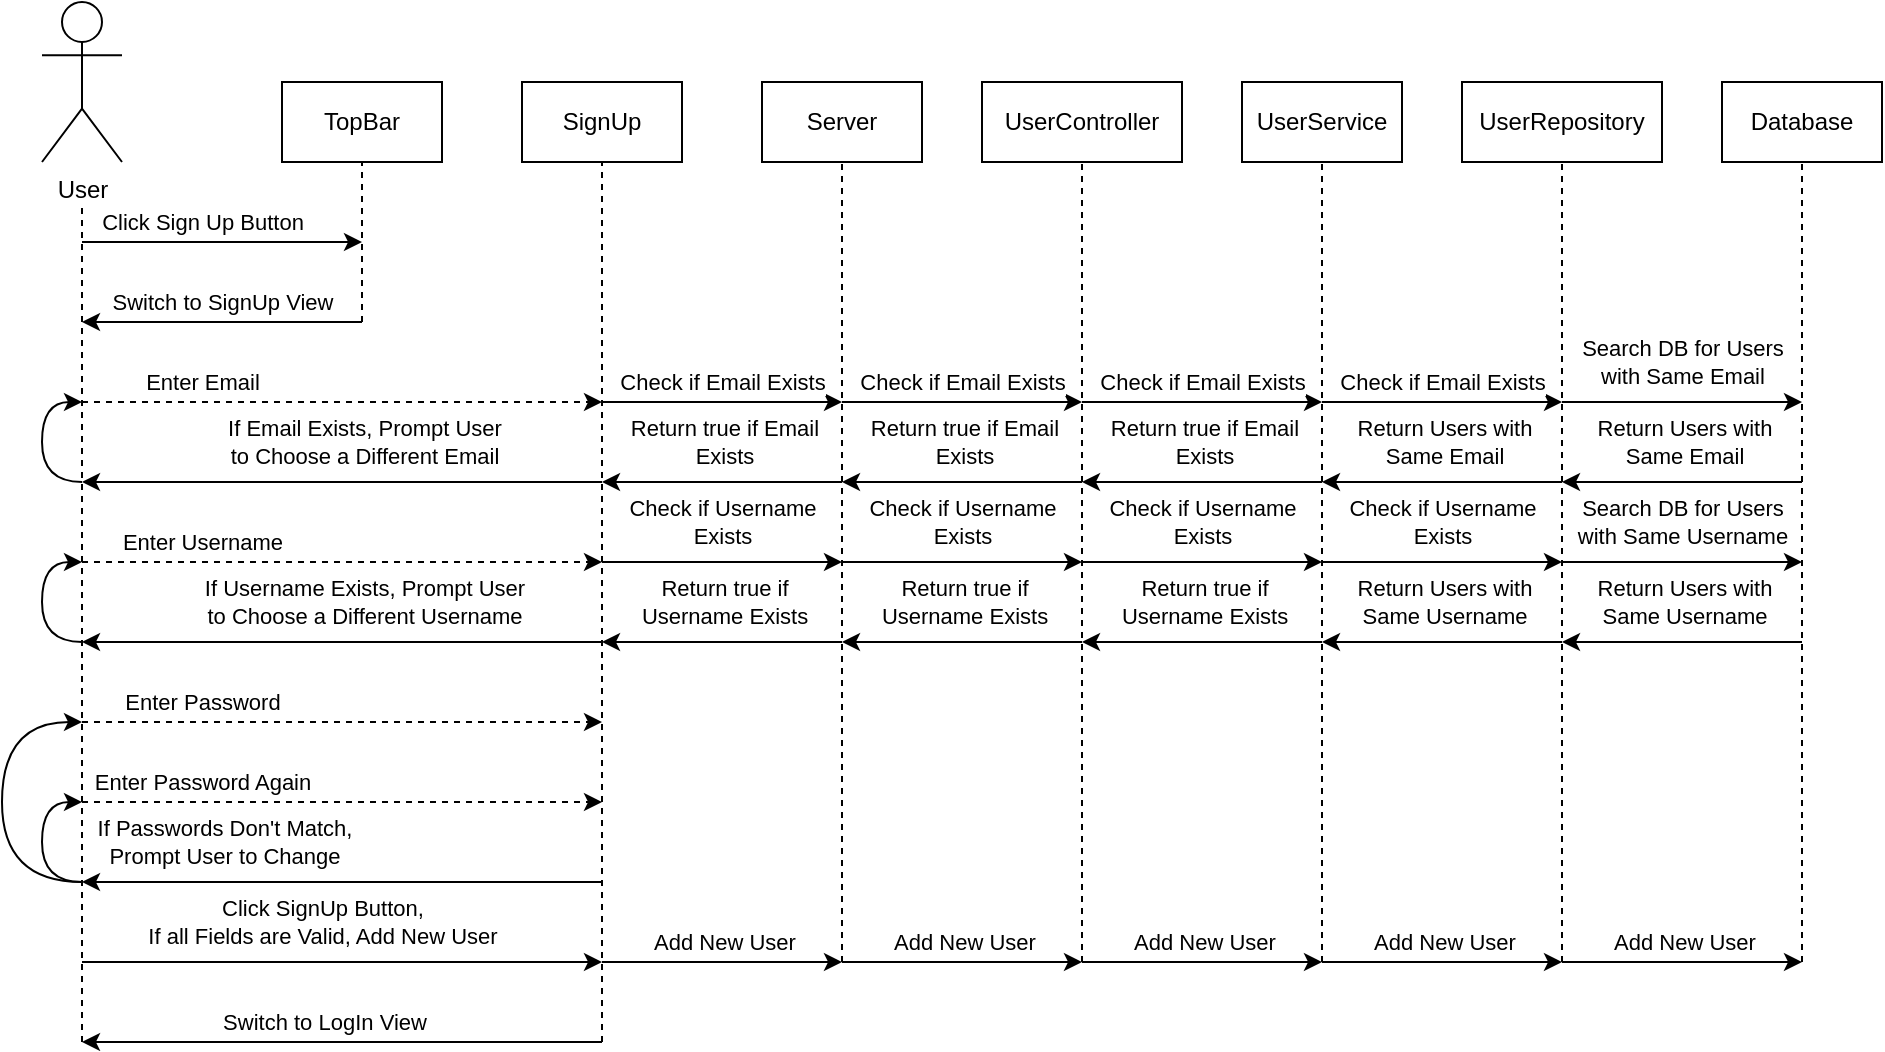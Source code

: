 <mxfile version="20.8.13" type="device"><diagram name="Page-1" id="fF6BA-7kE9bVP_53v4Rp"><mxGraphModel dx="2074" dy="1114" grid="1" gridSize="10" guides="1" tooltips="1" connect="1" arrows="1" fold="1" page="1" pageScale="1" pageWidth="850" pageHeight="1100" math="0" shadow="0"><root><mxCell id="0"/><mxCell id="1" parent="0"/><mxCell id="60L4huxCvJULjqsidnmE-1" value="User" style="shape=umlActor;verticalLabelPosition=bottom;verticalAlign=top;html=1;outlineConnect=0;" parent="1" vertex="1"><mxGeometry x="40" y="160" width="40" height="80" as="geometry"/></mxCell><mxCell id="60L4huxCvJULjqsidnmE-2" value="" style="endArrow=none;dashed=1;html=1;rounded=0;" parent="1" edge="1"><mxGeometry width="50" height="50" relative="1" as="geometry"><mxPoint x="60" y="680" as="sourcePoint"/><mxPoint x="60" y="260" as="targetPoint"/></mxGeometry></mxCell><mxCell id="60L4huxCvJULjqsidnmE-3" value="TopBar" style="rounded=0;whiteSpace=wrap;html=1;" parent="1" vertex="1"><mxGeometry x="160" y="200" width="80" height="40" as="geometry"/></mxCell><mxCell id="60L4huxCvJULjqsidnmE-4" value="" style="endArrow=none;dashed=1;html=1;rounded=0;entryX=0.5;entryY=1;entryDx=0;entryDy=0;" parent="1" target="60L4huxCvJULjqsidnmE-3" edge="1"><mxGeometry width="50" height="50" relative="1" as="geometry"><mxPoint x="200" y="320" as="sourcePoint"/><mxPoint x="270" y="330" as="targetPoint"/></mxGeometry></mxCell><mxCell id="60L4huxCvJULjqsidnmE-5" value="" style="endArrow=classic;html=1;rounded=0;" parent="1" edge="1"><mxGeometry width="50" height="50" relative="1" as="geometry"><mxPoint x="60" y="280" as="sourcePoint"/><mxPoint x="200" y="280" as="targetPoint"/></mxGeometry></mxCell><mxCell id="60L4huxCvJULjqsidnmE-6" value="Click Sign Up Button" style="edgeLabel;html=1;align=center;verticalAlign=middle;resizable=0;points=[];" parent="60L4huxCvJULjqsidnmE-5" vertex="1" connectable="0"><mxGeometry x="-0.157" y="0.15" relative="1" as="geometry"><mxPoint x="1" y="-10" as="offset"/></mxGeometry></mxCell><mxCell id="60L4huxCvJULjqsidnmE-7" value="SignUp" style="rounded=0;whiteSpace=wrap;html=1;" parent="1" vertex="1"><mxGeometry x="280" y="200" width="80" height="40" as="geometry"/></mxCell><mxCell id="60L4huxCvJULjqsidnmE-9" value="" style="endArrow=none;dashed=1;html=1;rounded=0;entryX=0.5;entryY=1;entryDx=0;entryDy=0;" parent="1" target="60L4huxCvJULjqsidnmE-7" edge="1"><mxGeometry width="50" height="50" relative="1" as="geometry"><mxPoint x="320" y="680" as="sourcePoint"/><mxPoint x="360" y="310" as="targetPoint"/></mxGeometry></mxCell><mxCell id="60L4huxCvJULjqsidnmE-10" value="" style="endArrow=classic;html=1;rounded=0;dashed=1;" parent="1" edge="1"><mxGeometry width="50" height="50" relative="1" as="geometry"><mxPoint x="60" y="360" as="sourcePoint"/><mxPoint x="320" y="360" as="targetPoint"/></mxGeometry></mxCell><mxCell id="60L4huxCvJULjqsidnmE-12" value="Enter Email" style="edgeLabel;html=1;align=center;verticalAlign=middle;resizable=0;points=[];" parent="60L4huxCvJULjqsidnmE-10" vertex="1" connectable="0"><mxGeometry x="0.167" y="-1" relative="1" as="geometry"><mxPoint x="-92" y="-11" as="offset"/></mxGeometry></mxCell><mxCell id="60L4huxCvJULjqsidnmE-15" value="Server" style="rounded=0;whiteSpace=wrap;html=1;" parent="1" vertex="1"><mxGeometry x="400" y="200" width="80" height="40" as="geometry"/></mxCell><mxCell id="60L4huxCvJULjqsidnmE-16" value="" style="endArrow=classic;html=1;rounded=0;" parent="1" edge="1"><mxGeometry width="50" height="50" relative="1" as="geometry"><mxPoint x="320" y="360" as="sourcePoint"/><mxPoint x="440" y="360" as="targetPoint"/></mxGeometry></mxCell><mxCell id="60L4huxCvJULjqsidnmE-18" value="Check if Email Exists" style="edgeLabel;html=1;align=center;verticalAlign=middle;resizable=0;points=[];" parent="60L4huxCvJULjqsidnmE-16" vertex="1" connectable="0"><mxGeometry x="-0.283" y="2" relative="1" as="geometry"><mxPoint x="17" y="-8" as="offset"/></mxGeometry></mxCell><mxCell id="60L4huxCvJULjqsidnmE-17" value="" style="endArrow=none;dashed=1;html=1;rounded=0;entryX=0.5;entryY=1;entryDx=0;entryDy=0;" parent="1" target="60L4huxCvJULjqsidnmE-15" edge="1"><mxGeometry width="50" height="50" relative="1" as="geometry"><mxPoint x="440" y="640" as="sourcePoint"/><mxPoint x="470" y="320" as="targetPoint"/></mxGeometry></mxCell><mxCell id="60L4huxCvJULjqsidnmE-19" value="UserController" style="rounded=0;whiteSpace=wrap;html=1;" parent="1" vertex="1"><mxGeometry x="510" y="200" width="100" height="40" as="geometry"/></mxCell><mxCell id="60L4huxCvJULjqsidnmE-20" value="UserService" style="rounded=0;whiteSpace=wrap;html=1;" parent="1" vertex="1"><mxGeometry x="640" y="200" width="80" height="40" as="geometry"/></mxCell><mxCell id="60L4huxCvJULjqsidnmE-21" value="UserRepository" style="rounded=0;whiteSpace=wrap;html=1;" parent="1" vertex="1"><mxGeometry x="750" y="200" width="100" height="40" as="geometry"/></mxCell><mxCell id="60L4huxCvJULjqsidnmE-22" value="Database" style="rounded=0;whiteSpace=wrap;html=1;" parent="1" vertex="1"><mxGeometry x="880" y="200" width="80" height="40" as="geometry"/></mxCell><mxCell id="60L4huxCvJULjqsidnmE-24" value="" style="endArrow=none;dashed=1;html=1;rounded=0;" parent="1" edge="1"><mxGeometry width="50" height="50" relative="1" as="geometry"><mxPoint x="560" y="640" as="sourcePoint"/><mxPoint x="560" y="240" as="targetPoint"/></mxGeometry></mxCell><mxCell id="60L4huxCvJULjqsidnmE-25" value="" style="endArrow=none;dashed=1;html=1;rounded=0;" parent="1" edge="1"><mxGeometry width="50" height="50" relative="1" as="geometry"><mxPoint x="680" y="640" as="sourcePoint"/><mxPoint x="680" y="240" as="targetPoint"/></mxGeometry></mxCell><mxCell id="60L4huxCvJULjqsidnmE-26" value="" style="endArrow=none;dashed=1;html=1;rounded=0;" parent="1" edge="1"><mxGeometry width="50" height="50" relative="1" as="geometry"><mxPoint x="800" y="640" as="sourcePoint"/><mxPoint x="800" y="240" as="targetPoint"/></mxGeometry></mxCell><mxCell id="60L4huxCvJULjqsidnmE-27" value="" style="endArrow=none;dashed=1;html=1;rounded=0;" parent="1" edge="1"><mxGeometry width="50" height="50" relative="1" as="geometry"><mxPoint x="920" y="640" as="sourcePoint"/><mxPoint x="920" y="240" as="targetPoint"/></mxGeometry></mxCell><mxCell id="60L4huxCvJULjqsidnmE-28" value="" style="endArrow=classic;html=1;rounded=0;" parent="1" edge="1"><mxGeometry width="50" height="50" relative="1" as="geometry"><mxPoint x="440" y="360" as="sourcePoint"/><mxPoint x="560" y="360" as="targetPoint"/></mxGeometry></mxCell><mxCell id="60L4huxCvJULjqsidnmE-29" value="Check if Email Exists" style="edgeLabel;html=1;align=center;verticalAlign=middle;resizable=0;points=[];" parent="60L4huxCvJULjqsidnmE-28" vertex="1" connectable="0"><mxGeometry x="-0.283" y="2" relative="1" as="geometry"><mxPoint x="17" y="-8" as="offset"/></mxGeometry></mxCell><mxCell id="60L4huxCvJULjqsidnmE-30" value="" style="endArrow=classic;html=1;rounded=0;" parent="1" edge="1"><mxGeometry width="50" height="50" relative="1" as="geometry"><mxPoint x="560" y="360" as="sourcePoint"/><mxPoint x="680" y="360" as="targetPoint"/></mxGeometry></mxCell><mxCell id="60L4huxCvJULjqsidnmE-31" value="Check if Email Exists" style="edgeLabel;html=1;align=center;verticalAlign=middle;resizable=0;points=[];" parent="60L4huxCvJULjqsidnmE-30" vertex="1" connectable="0"><mxGeometry x="-0.283" y="2" relative="1" as="geometry"><mxPoint x="17" y="-8" as="offset"/></mxGeometry></mxCell><mxCell id="60L4huxCvJULjqsidnmE-32" value="" style="endArrow=classic;html=1;rounded=0;" parent="1" edge="1"><mxGeometry width="50" height="50" relative="1" as="geometry"><mxPoint x="680" y="360" as="sourcePoint"/><mxPoint x="800" y="360" as="targetPoint"/></mxGeometry></mxCell><mxCell id="60L4huxCvJULjqsidnmE-33" value="Check if Email Exists" style="edgeLabel;html=1;align=center;verticalAlign=middle;resizable=0;points=[];" parent="60L4huxCvJULjqsidnmE-32" vertex="1" connectable="0"><mxGeometry x="-0.283" y="2" relative="1" as="geometry"><mxPoint x="17" y="-8" as="offset"/></mxGeometry></mxCell><mxCell id="60L4huxCvJULjqsidnmE-34" value="" style="endArrow=classic;html=1;rounded=0;" parent="1" edge="1"><mxGeometry width="50" height="50" relative="1" as="geometry"><mxPoint x="800" y="360" as="sourcePoint"/><mxPoint x="920" y="360" as="targetPoint"/></mxGeometry></mxCell><mxCell id="60L4huxCvJULjqsidnmE-35" value="&lt;div&gt;Search DB for Users &lt;br&gt;&lt;/div&gt;&lt;div&gt;with Same Email&lt;/div&gt;" style="edgeLabel;html=1;align=center;verticalAlign=middle;resizable=0;points=[];" parent="60L4huxCvJULjqsidnmE-34" vertex="1" connectable="0"><mxGeometry x="-0.283" y="2" relative="1" as="geometry"><mxPoint x="17" y="-18" as="offset"/></mxGeometry></mxCell><mxCell id="60L4huxCvJULjqsidnmE-36" value="" style="endArrow=classic;html=1;rounded=0;" parent="1" edge="1"><mxGeometry width="50" height="50" relative="1" as="geometry"><mxPoint x="920" y="400" as="sourcePoint"/><mxPoint x="800" y="400" as="targetPoint"/></mxGeometry></mxCell><mxCell id="60L4huxCvJULjqsidnmE-37" value="&lt;div&gt;Return Users with&lt;/div&gt;&lt;div&gt;Same Email&lt;br&gt;&lt;/div&gt;" style="edgeLabel;html=1;align=center;verticalAlign=middle;resizable=0;points=[];" parent="60L4huxCvJULjqsidnmE-36" vertex="1" connectable="0"><mxGeometry x="0.161" y="2" relative="1" as="geometry"><mxPoint x="10" y="-22" as="offset"/></mxGeometry></mxCell><mxCell id="60L4huxCvJULjqsidnmE-38" value="" style="endArrow=classic;html=1;rounded=0;" parent="1" edge="1"><mxGeometry width="50" height="50" relative="1" as="geometry"><mxPoint x="680" y="400" as="sourcePoint"/><mxPoint x="560" y="400" as="targetPoint"/></mxGeometry></mxCell><mxCell id="60L4huxCvJULjqsidnmE-40" value="&lt;div&gt;Return true if Email&lt;/div&gt;&lt;div&gt;Exists&lt;br&gt;&lt;/div&gt;" style="edgeLabel;html=1;align=center;verticalAlign=middle;resizable=0;points=[];" parent="60L4huxCvJULjqsidnmE-38" vertex="1" connectable="0"><mxGeometry x="-0.242" relative="1" as="geometry"><mxPoint x="-14" y="-20" as="offset"/></mxGeometry></mxCell><mxCell id="60L4huxCvJULjqsidnmE-41" value="" style="endArrow=classic;html=1;rounded=0;" parent="1" edge="1"><mxGeometry width="50" height="50" relative="1" as="geometry"><mxPoint x="800" y="400" as="sourcePoint"/><mxPoint x="680" y="400" as="targetPoint"/></mxGeometry></mxCell><mxCell id="60L4huxCvJULjqsidnmE-42" value="&lt;div&gt;Return Users with&lt;/div&gt;&lt;div&gt;Same Email&lt;br&gt;&lt;/div&gt;" style="edgeLabel;html=1;align=center;verticalAlign=middle;resizable=0;points=[];" parent="60L4huxCvJULjqsidnmE-41" vertex="1" connectable="0"><mxGeometry x="0.161" y="2" relative="1" as="geometry"><mxPoint x="10" y="-22" as="offset"/></mxGeometry></mxCell><mxCell id="60L4huxCvJULjqsidnmE-43" value="" style="endArrow=classic;html=1;rounded=0;" parent="1" edge="1"><mxGeometry width="50" height="50" relative="1" as="geometry"><mxPoint x="560" y="400" as="sourcePoint"/><mxPoint x="440" y="400" as="targetPoint"/></mxGeometry></mxCell><mxCell id="60L4huxCvJULjqsidnmE-44" value="&lt;div&gt;Return true if Email&lt;/div&gt;&lt;div&gt;Exists&lt;br&gt;&lt;/div&gt;" style="edgeLabel;html=1;align=center;verticalAlign=middle;resizable=0;points=[];" parent="60L4huxCvJULjqsidnmE-43" vertex="1" connectable="0"><mxGeometry x="-0.242" relative="1" as="geometry"><mxPoint x="-14" y="-20" as="offset"/></mxGeometry></mxCell><mxCell id="60L4huxCvJULjqsidnmE-45" value="" style="endArrow=classic;html=1;rounded=0;" parent="1" edge="1"><mxGeometry width="50" height="50" relative="1" as="geometry"><mxPoint x="440" y="400" as="sourcePoint"/><mxPoint x="320" y="400" as="targetPoint"/></mxGeometry></mxCell><mxCell id="60L4huxCvJULjqsidnmE-46" value="&lt;div&gt;Return true if Email&lt;/div&gt;&lt;div&gt;Exists&lt;br&gt;&lt;/div&gt;" style="edgeLabel;html=1;align=center;verticalAlign=middle;resizable=0;points=[];" parent="60L4huxCvJULjqsidnmE-45" vertex="1" connectable="0"><mxGeometry x="-0.242" relative="1" as="geometry"><mxPoint x="-14" y="-20" as="offset"/></mxGeometry></mxCell><mxCell id="60L4huxCvJULjqsidnmE-47" value="" style="endArrow=classic;html=1;rounded=0;dashed=1;" parent="1" edge="1"><mxGeometry width="50" height="50" relative="1" as="geometry"><mxPoint x="60" y="440" as="sourcePoint"/><mxPoint x="320" y="440" as="targetPoint"/></mxGeometry></mxCell><mxCell id="60L4huxCvJULjqsidnmE-48" value="Enter Username" style="edgeLabel;html=1;align=center;verticalAlign=middle;resizable=0;points=[];" parent="60L4huxCvJULjqsidnmE-47" vertex="1" connectable="0"><mxGeometry x="0.167" y="-1" relative="1" as="geometry"><mxPoint x="-92" y="-11" as="offset"/></mxGeometry></mxCell><mxCell id="60L4huxCvJULjqsidnmE-49" value="" style="endArrow=classic;html=1;rounded=0;" parent="1" edge="1"><mxGeometry width="50" height="50" relative="1" as="geometry"><mxPoint x="320" y="440" as="sourcePoint"/><mxPoint x="440" y="440" as="targetPoint"/></mxGeometry></mxCell><mxCell id="60L4huxCvJULjqsidnmE-50" value="&lt;div&gt;Check if Username &lt;br&gt;&lt;/div&gt;&lt;div&gt;Exists&lt;/div&gt;" style="edgeLabel;html=1;align=center;verticalAlign=middle;resizable=0;points=[];" parent="60L4huxCvJULjqsidnmE-49" vertex="1" connectable="0"><mxGeometry x="-0.283" y="2" relative="1" as="geometry"><mxPoint x="17" y="-18" as="offset"/></mxGeometry></mxCell><mxCell id="60L4huxCvJULjqsidnmE-57" value="" style="endArrow=classic;html=1;rounded=0;" parent="1" edge="1"><mxGeometry width="50" height="50" relative="1" as="geometry"><mxPoint x="800" y="440" as="sourcePoint"/><mxPoint x="920" y="440" as="targetPoint"/></mxGeometry></mxCell><mxCell id="60L4huxCvJULjqsidnmE-58" value="&lt;div&gt;Search DB for Users &lt;br&gt;&lt;/div&gt;&lt;div&gt;with Same Username&lt;br&gt;&lt;/div&gt;" style="edgeLabel;html=1;align=center;verticalAlign=middle;resizable=0;points=[];" parent="60L4huxCvJULjqsidnmE-57" vertex="1" connectable="0"><mxGeometry x="-0.283" y="2" relative="1" as="geometry"><mxPoint x="17" y="-18" as="offset"/></mxGeometry></mxCell><mxCell id="60L4huxCvJULjqsidnmE-59" value="" style="endArrow=classic;html=1;rounded=0;" parent="1" edge="1"><mxGeometry width="50" height="50" relative="1" as="geometry"><mxPoint x="440" y="440" as="sourcePoint"/><mxPoint x="560" y="440" as="targetPoint"/></mxGeometry></mxCell><mxCell id="60L4huxCvJULjqsidnmE-60" value="&lt;div&gt;Check if Username &lt;br&gt;&lt;/div&gt;&lt;div&gt;Exists&lt;/div&gt;" style="edgeLabel;html=1;align=center;verticalAlign=middle;resizable=0;points=[];" parent="60L4huxCvJULjqsidnmE-59" vertex="1" connectable="0"><mxGeometry x="-0.283" y="2" relative="1" as="geometry"><mxPoint x="17" y="-18" as="offset"/></mxGeometry></mxCell><mxCell id="60L4huxCvJULjqsidnmE-61" value="" style="endArrow=classic;html=1;rounded=0;" parent="1" edge="1"><mxGeometry width="50" height="50" relative="1" as="geometry"><mxPoint x="560" y="440" as="sourcePoint"/><mxPoint x="680" y="440" as="targetPoint"/></mxGeometry></mxCell><mxCell id="60L4huxCvJULjqsidnmE-62" value="&lt;div&gt;Check if Username &lt;br&gt;&lt;/div&gt;&lt;div&gt;Exists&lt;/div&gt;" style="edgeLabel;html=1;align=center;verticalAlign=middle;resizable=0;points=[];" parent="60L4huxCvJULjqsidnmE-61" vertex="1" connectable="0"><mxGeometry x="-0.283" y="2" relative="1" as="geometry"><mxPoint x="17" y="-18" as="offset"/></mxGeometry></mxCell><mxCell id="60L4huxCvJULjqsidnmE-63" value="" style="endArrow=classic;html=1;rounded=0;" parent="1" edge="1"><mxGeometry width="50" height="50" relative="1" as="geometry"><mxPoint x="680" y="440" as="sourcePoint"/><mxPoint x="800" y="440" as="targetPoint"/></mxGeometry></mxCell><mxCell id="60L4huxCvJULjqsidnmE-64" value="&lt;div&gt;Check if Username &lt;br&gt;&lt;/div&gt;&lt;div&gt;Exists&lt;/div&gt;" style="edgeLabel;html=1;align=center;verticalAlign=middle;resizable=0;points=[];" parent="60L4huxCvJULjqsidnmE-63" vertex="1" connectable="0"><mxGeometry x="-0.283" y="2" relative="1" as="geometry"><mxPoint x="17" y="-18" as="offset"/></mxGeometry></mxCell><mxCell id="60L4huxCvJULjqsidnmE-65" value="" style="endArrow=classic;html=1;rounded=0;" parent="1" edge="1"><mxGeometry width="50" height="50" relative="1" as="geometry"><mxPoint x="920" y="480" as="sourcePoint"/><mxPoint x="800" y="480" as="targetPoint"/></mxGeometry></mxCell><mxCell id="60L4huxCvJULjqsidnmE-66" value="&lt;div&gt;Return Users with&lt;/div&gt;&lt;div&gt;Same Username&lt;br&gt;&lt;/div&gt;" style="edgeLabel;html=1;align=center;verticalAlign=middle;resizable=0;points=[];" parent="60L4huxCvJULjqsidnmE-65" vertex="1" connectable="0"><mxGeometry x="0.161" y="2" relative="1" as="geometry"><mxPoint x="10" y="-22" as="offset"/></mxGeometry></mxCell><mxCell id="60L4huxCvJULjqsidnmE-67" value="" style="endArrow=classic;html=1;rounded=0;" parent="1" edge="1"><mxGeometry width="50" height="50" relative="1" as="geometry"><mxPoint x="800" y="480" as="sourcePoint"/><mxPoint x="680" y="480" as="targetPoint"/></mxGeometry></mxCell><mxCell id="60L4huxCvJULjqsidnmE-68" value="&lt;div&gt;Return Users with&lt;/div&gt;&lt;div&gt;Same Username&lt;br&gt;&lt;/div&gt;" style="edgeLabel;html=1;align=center;verticalAlign=middle;resizable=0;points=[];" parent="60L4huxCvJULjqsidnmE-67" vertex="1" connectable="0"><mxGeometry x="0.161" y="2" relative="1" as="geometry"><mxPoint x="10" y="-22" as="offset"/></mxGeometry></mxCell><mxCell id="60L4huxCvJULjqsidnmE-69" value="" style="endArrow=classic;html=1;rounded=0;" parent="1" edge="1"><mxGeometry width="50" height="50" relative="1" as="geometry"><mxPoint x="680" y="480" as="sourcePoint"/><mxPoint x="560" y="480" as="targetPoint"/></mxGeometry></mxCell><mxCell id="60L4huxCvJULjqsidnmE-70" value="&lt;div&gt;Return true if&lt;/div&gt;&lt;div&gt;Username Exists&lt;br&gt;&lt;/div&gt;" style="edgeLabel;html=1;align=center;verticalAlign=middle;resizable=0;points=[];" parent="60L4huxCvJULjqsidnmE-69" vertex="1" connectable="0"><mxGeometry x="0.161" y="2" relative="1" as="geometry"><mxPoint x="10" y="-22" as="offset"/></mxGeometry></mxCell><mxCell id="60L4huxCvJULjqsidnmE-71" value="" style="endArrow=classic;html=1;rounded=0;" parent="1" edge="1"><mxGeometry width="50" height="50" relative="1" as="geometry"><mxPoint x="560" y="480" as="sourcePoint"/><mxPoint x="440" y="480" as="targetPoint"/></mxGeometry></mxCell><mxCell id="60L4huxCvJULjqsidnmE-72" value="&lt;div&gt;Return true if&lt;/div&gt;&lt;div&gt;Username Exists&lt;br&gt;&lt;/div&gt;" style="edgeLabel;html=1;align=center;verticalAlign=middle;resizable=0;points=[];" parent="60L4huxCvJULjqsidnmE-71" vertex="1" connectable="0"><mxGeometry x="0.161" y="2" relative="1" as="geometry"><mxPoint x="10" y="-22" as="offset"/></mxGeometry></mxCell><mxCell id="60L4huxCvJULjqsidnmE-73" value="" style="endArrow=classic;html=1;rounded=0;" parent="1" edge="1"><mxGeometry width="50" height="50" relative="1" as="geometry"><mxPoint x="440" y="480" as="sourcePoint"/><mxPoint x="320" y="480" as="targetPoint"/></mxGeometry></mxCell><mxCell id="60L4huxCvJULjqsidnmE-74" value="&lt;div&gt;Return true if&lt;/div&gt;&lt;div&gt;Username Exists&lt;br&gt;&lt;/div&gt;" style="edgeLabel;html=1;align=center;verticalAlign=middle;resizable=0;points=[];" parent="60L4huxCvJULjqsidnmE-73" vertex="1" connectable="0"><mxGeometry x="0.161" y="2" relative="1" as="geometry"><mxPoint x="10" y="-22" as="offset"/></mxGeometry></mxCell><mxCell id="60L4huxCvJULjqsidnmE-75" value="" style="endArrow=classic;html=1;rounded=0;" parent="1" edge="1"><mxGeometry width="50" height="50" relative="1" as="geometry"><mxPoint x="320" y="400" as="sourcePoint"/><mxPoint x="60" y="400" as="targetPoint"/></mxGeometry></mxCell><mxCell id="60L4huxCvJULjqsidnmE-76" value="&lt;div&gt;If Email Exists, Prompt User &lt;br&gt;&lt;/div&gt;&lt;div&gt;to Choose a Different Email&lt;/div&gt;" style="edgeLabel;html=1;align=center;verticalAlign=middle;resizable=0;points=[];" parent="60L4huxCvJULjqsidnmE-75" vertex="1" connectable="0"><mxGeometry x="0.247" y="2" relative="1" as="geometry"><mxPoint x="43" y="-22" as="offset"/></mxGeometry></mxCell><mxCell id="60L4huxCvJULjqsidnmE-77" value="" style="endArrow=classic;html=1;rounded=0;" parent="1" edge="1"><mxGeometry width="50" height="50" relative="1" as="geometry"><mxPoint x="320" y="480" as="sourcePoint"/><mxPoint x="60" y="480" as="targetPoint"/></mxGeometry></mxCell><mxCell id="60L4huxCvJULjqsidnmE-78" value="&lt;div&gt;If Username Exists, Prompt User&lt;/div&gt;&lt;div&gt;to Choose a Different Username&lt;br&gt;&lt;/div&gt;" style="edgeLabel;html=1;align=center;verticalAlign=middle;resizable=0;points=[];" parent="60L4huxCvJULjqsidnmE-77" vertex="1" connectable="0"><mxGeometry x="0.247" y="2" relative="1" as="geometry"><mxPoint x="43" y="-22" as="offset"/></mxGeometry></mxCell><mxCell id="60L4huxCvJULjqsidnmE-80" value="" style="endArrow=classic;html=1;rounded=0;curved=1;edgeStyle=orthogonalEdgeStyle;" parent="1" edge="1"><mxGeometry width="50" height="50" relative="1" as="geometry"><mxPoint x="60" y="400" as="sourcePoint"/><mxPoint x="60" y="360" as="targetPoint"/><Array as="points"><mxPoint x="40" y="400"/><mxPoint x="40" y="360"/></Array></mxGeometry></mxCell><mxCell id="60L4huxCvJULjqsidnmE-81" value="" style="endArrow=classic;html=1;rounded=0;curved=1;edgeStyle=orthogonalEdgeStyle;" parent="1" edge="1"><mxGeometry width="50" height="50" relative="1" as="geometry"><mxPoint x="60" y="480" as="sourcePoint"/><mxPoint x="60" y="440" as="targetPoint"/><Array as="points"><mxPoint x="40" y="480"/><mxPoint x="40" y="440"/></Array></mxGeometry></mxCell><mxCell id="60L4huxCvJULjqsidnmE-82" value="" style="endArrow=classic;html=1;rounded=0;dashed=1;" parent="1" edge="1"><mxGeometry width="50" height="50" relative="1" as="geometry"><mxPoint x="60" y="520" as="sourcePoint"/><mxPoint x="320" y="520" as="targetPoint"/></mxGeometry></mxCell><mxCell id="60L4huxCvJULjqsidnmE-83" value="Enter Password" style="edgeLabel;html=1;align=center;verticalAlign=middle;resizable=0;points=[];" parent="60L4huxCvJULjqsidnmE-82" vertex="1" connectable="0"><mxGeometry x="0.167" y="-1" relative="1" as="geometry"><mxPoint x="-92" y="-11" as="offset"/></mxGeometry></mxCell><mxCell id="60L4huxCvJULjqsidnmE-84" value="" style="endArrow=classic;html=1;rounded=0;dashed=1;" parent="1" edge="1"><mxGeometry width="50" height="50" relative="1" as="geometry"><mxPoint x="60" y="560" as="sourcePoint"/><mxPoint x="320" y="560" as="targetPoint"/></mxGeometry></mxCell><mxCell id="60L4huxCvJULjqsidnmE-85" value="Enter Password Again" style="edgeLabel;html=1;align=center;verticalAlign=middle;resizable=0;points=[];" parent="60L4huxCvJULjqsidnmE-84" vertex="1" connectable="0"><mxGeometry x="0.167" y="-1" relative="1" as="geometry"><mxPoint x="-92" y="-11" as="offset"/></mxGeometry></mxCell><mxCell id="60L4huxCvJULjqsidnmE-86" value="" style="endArrow=classic;html=1;rounded=0;curved=1;" parent="1" edge="1"><mxGeometry width="50" height="50" relative="1" as="geometry"><mxPoint x="320" y="600" as="sourcePoint"/><mxPoint x="60" y="600" as="targetPoint"/></mxGeometry></mxCell><mxCell id="60L4huxCvJULjqsidnmE-89" value="&lt;div&gt;If Passwords Don't Match,&lt;/div&gt;&lt;div&gt;Prompt User to Change&lt;br&gt;&lt;/div&gt;" style="edgeLabel;html=1;align=center;verticalAlign=middle;resizable=0;points=[];" parent="60L4huxCvJULjqsidnmE-86" vertex="1" connectable="0"><mxGeometry x="0.401" y="-2" relative="1" as="geometry"><mxPoint x="-7" y="-18" as="offset"/></mxGeometry></mxCell><mxCell id="60L4huxCvJULjqsidnmE-87" value="" style="endArrow=classic;html=1;rounded=0;curved=1;edgeStyle=orthogonalEdgeStyle;" parent="1" edge="1"><mxGeometry width="50" height="50" relative="1" as="geometry"><mxPoint x="60" y="600" as="sourcePoint"/><mxPoint x="60" y="560" as="targetPoint"/><Array as="points"><mxPoint x="40" y="600"/><mxPoint x="40" y="560"/></Array></mxGeometry></mxCell><mxCell id="60L4huxCvJULjqsidnmE-88" value="" style="endArrow=classic;html=1;rounded=0;curved=1;edgeStyle=orthogonalEdgeStyle;" parent="1" edge="1"><mxGeometry width="50" height="50" relative="1" as="geometry"><mxPoint x="60" y="600" as="sourcePoint"/><mxPoint x="60" y="520" as="targetPoint"/><Array as="points"><mxPoint x="20" y="600"/><mxPoint x="20" y="520"/></Array></mxGeometry></mxCell><mxCell id="60L4huxCvJULjqsidnmE-90" value="" style="endArrow=classic;html=1;rounded=0;curved=1;" parent="1" edge="1"><mxGeometry width="50" height="50" relative="1" as="geometry"><mxPoint x="60" y="640" as="sourcePoint"/><mxPoint x="320" y="640" as="targetPoint"/></mxGeometry></mxCell><mxCell id="60L4huxCvJULjqsidnmE-94" value="&lt;div&gt;Click SignUp Button, &lt;br&gt;&lt;/div&gt;&lt;div&gt;If all Fields are Valid, Add New User&lt;/div&gt;" style="edgeLabel;html=1;align=center;verticalAlign=middle;resizable=0;points=[];" parent="60L4huxCvJULjqsidnmE-90" vertex="1" connectable="0"><mxGeometry x="-0.074" y="1" relative="1" as="geometry"><mxPoint x="-1" y="-19" as="offset"/></mxGeometry></mxCell><mxCell id="60L4huxCvJULjqsidnmE-92" value="" style="endArrow=classic;html=1;rounded=0;curved=1;" parent="1" edge="1"><mxGeometry width="50" height="50" relative="1" as="geometry"><mxPoint x="200" y="320" as="sourcePoint"/><mxPoint x="60" y="320" as="targetPoint"/></mxGeometry></mxCell><mxCell id="60L4huxCvJULjqsidnmE-93" value="Switch to SignUp View" style="edgeLabel;html=1;align=center;verticalAlign=middle;resizable=0;points=[];" parent="60L4huxCvJULjqsidnmE-92" vertex="1" connectable="0"><mxGeometry x="0.543" y="-1" relative="1" as="geometry"><mxPoint x="38" y="-9" as="offset"/></mxGeometry></mxCell><mxCell id="60L4huxCvJULjqsidnmE-95" value="" style="endArrow=classic;html=1;rounded=0;curved=1;" parent="1" edge="1"><mxGeometry width="50" height="50" relative="1" as="geometry"><mxPoint x="320" y="640" as="sourcePoint"/><mxPoint x="440" y="640" as="targetPoint"/></mxGeometry></mxCell><mxCell id="60L4huxCvJULjqsidnmE-96" value="Add New User" style="edgeLabel;html=1;align=center;verticalAlign=middle;resizable=0;points=[];" parent="60L4huxCvJULjqsidnmE-95" vertex="1" connectable="0"><mxGeometry x="0.242" y="1" relative="1" as="geometry"><mxPoint x="-14" y="-9" as="offset"/></mxGeometry></mxCell><mxCell id="60L4huxCvJULjqsidnmE-98" value="" style="endArrow=classic;html=1;rounded=0;curved=1;" parent="1" edge="1"><mxGeometry width="50" height="50" relative="1" as="geometry"><mxPoint x="440" y="640" as="sourcePoint"/><mxPoint x="560" y="640" as="targetPoint"/></mxGeometry></mxCell><mxCell id="60L4huxCvJULjqsidnmE-99" value="Add New User" style="edgeLabel;html=1;align=center;verticalAlign=middle;resizable=0;points=[];" parent="60L4huxCvJULjqsidnmE-98" vertex="1" connectable="0"><mxGeometry x="0.242" y="1" relative="1" as="geometry"><mxPoint x="-14" y="-9" as="offset"/></mxGeometry></mxCell><mxCell id="60L4huxCvJULjqsidnmE-100" value="" style="endArrow=classic;html=1;rounded=0;curved=1;" parent="1" edge="1"><mxGeometry width="50" height="50" relative="1" as="geometry"><mxPoint x="560" y="640" as="sourcePoint"/><mxPoint x="680" y="640" as="targetPoint"/></mxGeometry></mxCell><mxCell id="60L4huxCvJULjqsidnmE-101" value="Add New User" style="edgeLabel;html=1;align=center;verticalAlign=middle;resizable=0;points=[];" parent="60L4huxCvJULjqsidnmE-100" vertex="1" connectable="0"><mxGeometry x="0.242" y="1" relative="1" as="geometry"><mxPoint x="-14" y="-9" as="offset"/></mxGeometry></mxCell><mxCell id="60L4huxCvJULjqsidnmE-102" value="" style="endArrow=classic;html=1;rounded=0;curved=1;" parent="1" edge="1"><mxGeometry width="50" height="50" relative="1" as="geometry"><mxPoint x="680" y="640" as="sourcePoint"/><mxPoint x="800" y="640" as="targetPoint"/></mxGeometry></mxCell><mxCell id="60L4huxCvJULjqsidnmE-103" value="Add New User" style="edgeLabel;html=1;align=center;verticalAlign=middle;resizable=0;points=[];" parent="60L4huxCvJULjqsidnmE-102" vertex="1" connectable="0"><mxGeometry x="0.242" y="1" relative="1" as="geometry"><mxPoint x="-14" y="-9" as="offset"/></mxGeometry></mxCell><mxCell id="60L4huxCvJULjqsidnmE-104" value="" style="endArrow=classic;html=1;rounded=0;curved=1;" parent="1" edge="1"><mxGeometry width="50" height="50" relative="1" as="geometry"><mxPoint x="800" y="640" as="sourcePoint"/><mxPoint x="920" y="640" as="targetPoint"/></mxGeometry></mxCell><mxCell id="60L4huxCvJULjqsidnmE-105" value="Add New User" style="edgeLabel;html=1;align=center;verticalAlign=middle;resizable=0;points=[];" parent="60L4huxCvJULjqsidnmE-104" vertex="1" connectable="0"><mxGeometry x="0.242" y="1" relative="1" as="geometry"><mxPoint x="-14" y="-9" as="offset"/></mxGeometry></mxCell><mxCell id="60L4huxCvJULjqsidnmE-106" value="" style="endArrow=classic;html=1;rounded=0;curved=1;" parent="1" edge="1"><mxGeometry width="50" height="50" relative="1" as="geometry"><mxPoint x="320" y="680" as="sourcePoint"/><mxPoint x="60" y="680" as="targetPoint"/></mxGeometry></mxCell><mxCell id="60L4huxCvJULjqsidnmE-107" value="Switch to LogIn View" style="edgeLabel;html=1;align=center;verticalAlign=middle;resizable=0;points=[];" parent="60L4huxCvJULjqsidnmE-106" vertex="1" connectable="0"><mxGeometry x="0.196" y="-2" relative="1" as="geometry"><mxPoint x="16" y="-8" as="offset"/></mxGeometry></mxCell></root></mxGraphModel></diagram></mxfile>